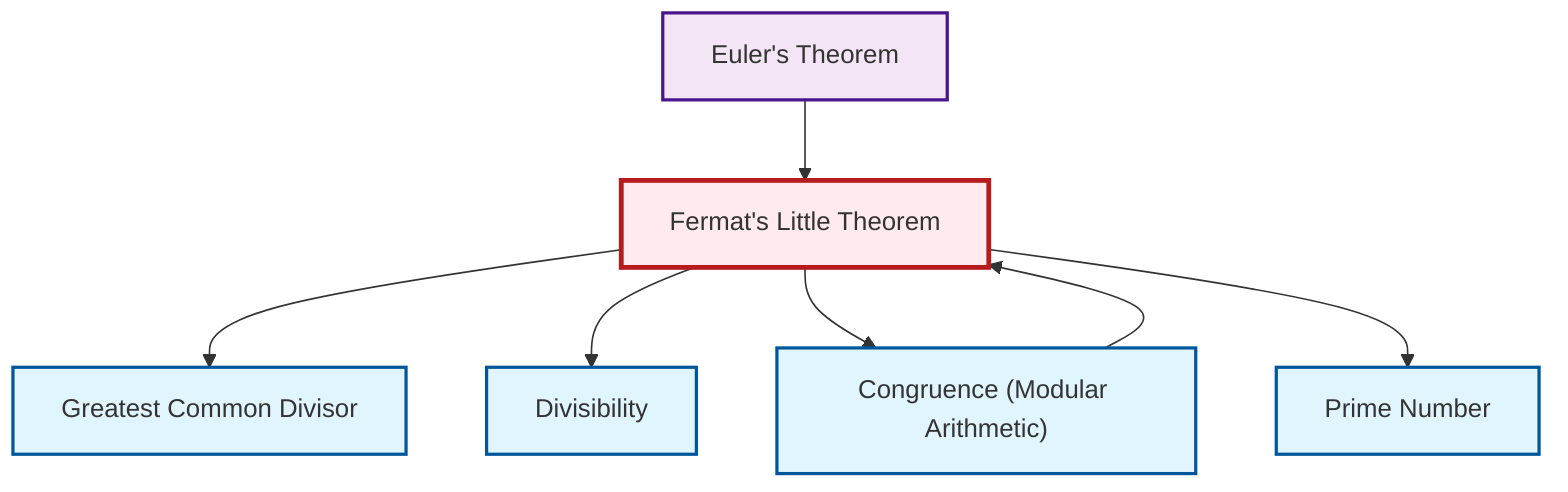 graph TD
    classDef definition fill:#e1f5fe,stroke:#01579b,stroke-width:2px
    classDef theorem fill:#f3e5f5,stroke:#4a148c,stroke-width:2px
    classDef axiom fill:#fff3e0,stroke:#e65100,stroke-width:2px
    classDef example fill:#e8f5e9,stroke:#1b5e20,stroke-width:2px
    classDef current fill:#ffebee,stroke:#b71c1c,stroke-width:3px
    def-prime["Prime Number"]:::definition
    def-divisibility["Divisibility"]:::definition
    thm-euler["Euler's Theorem"]:::theorem
    def-gcd["Greatest Common Divisor"]:::definition
    thm-fermat-little["Fermat's Little Theorem"]:::theorem
    def-congruence["Congruence (Modular Arithmetic)"]:::definition
    thm-fermat-little --> def-gcd
    thm-euler --> thm-fermat-little
    thm-fermat-little --> def-divisibility
    thm-fermat-little --> def-congruence
    thm-fermat-little --> def-prime
    def-congruence --> thm-fermat-little
    class thm-fermat-little current